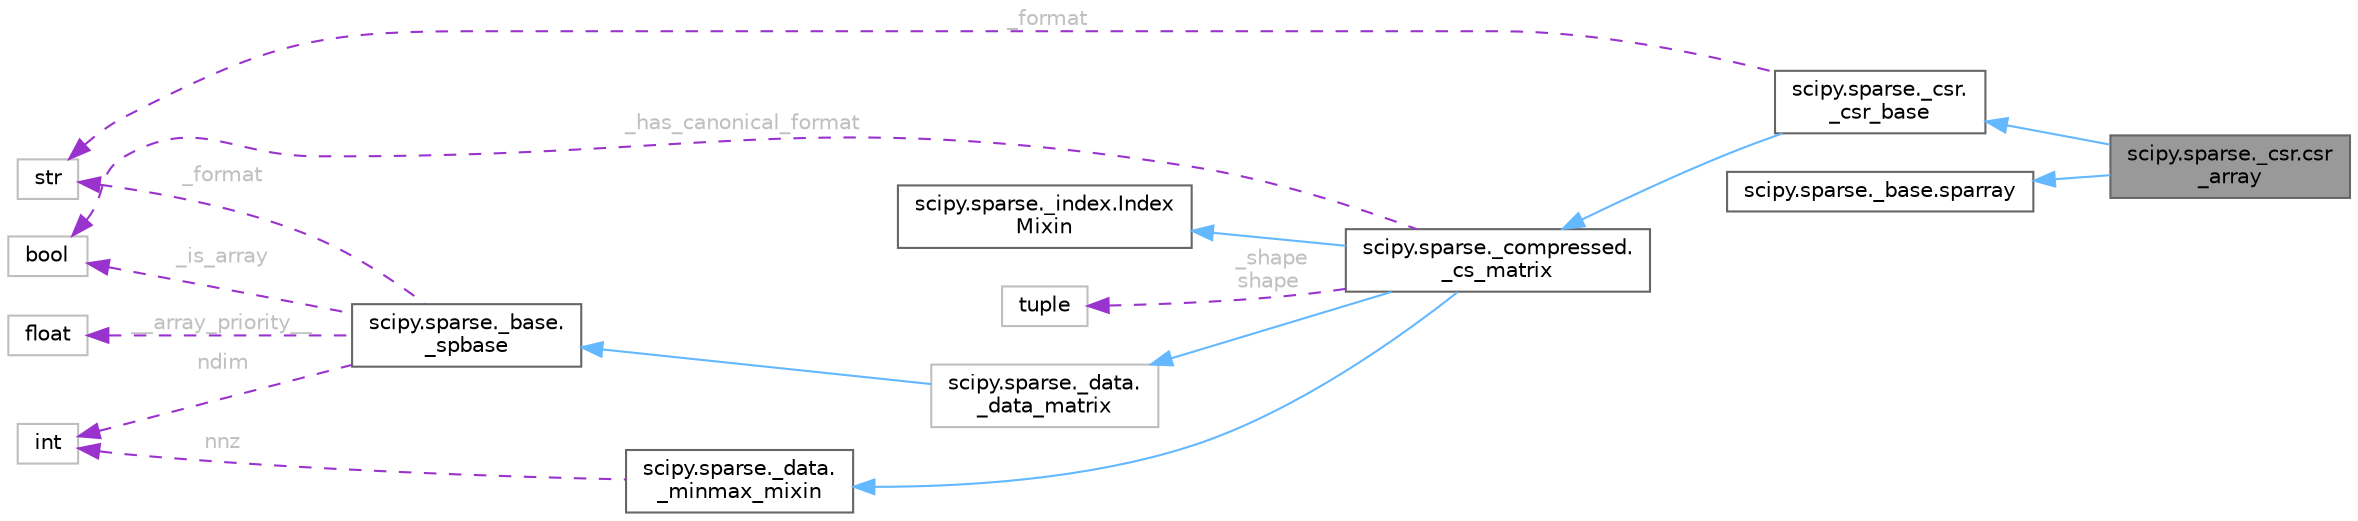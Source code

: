 digraph "scipy.sparse._csr.csr_array"
{
 // LATEX_PDF_SIZE
  bgcolor="transparent";
  edge [fontname=Helvetica,fontsize=10,labelfontname=Helvetica,labelfontsize=10];
  node [fontname=Helvetica,fontsize=10,shape=box,height=0.2,width=0.4];
  rankdir="LR";
  Node1 [id="Node000001",label="scipy.sparse._csr.csr\l_array",height=0.2,width=0.4,color="gray40", fillcolor="grey60", style="filled", fontcolor="black",tooltip=" "];
  Node2 -> Node1 [id="edge16_Node000001_Node000002",dir="back",color="steelblue1",style="solid",tooltip=" "];
  Node2 [id="Node000002",label="scipy.sparse._csr.\l_csr_base",height=0.2,width=0.4,color="gray40", fillcolor="white", style="filled",URL="$d9/d30/classscipy_1_1sparse_1_1__csr_1_1__csr__base.html",tooltip=" "];
  Node3 -> Node2 [id="edge17_Node000002_Node000003",dir="back",color="steelblue1",style="solid",tooltip=" "];
  Node3 [id="Node000003",label="scipy.sparse._compressed.\l_cs_matrix",height=0.2,width=0.4,color="gray40", fillcolor="white", style="filled",URL="$dd/dd4/classscipy_1_1sparse_1_1__compressed_1_1__cs__matrix.html",tooltip=" "];
  Node4 -> Node3 [id="edge18_Node000003_Node000004",dir="back",color="steelblue1",style="solid",tooltip=" "];
  Node4 [id="Node000004",label="scipy.sparse._data.\l_data_matrix",height=0.2,width=0.4,color="grey75", fillcolor="white", style="filled",URL="$d4/da4/classscipy_1_1sparse_1_1__data_1_1__data__matrix.html",tooltip=" "];
  Node5 -> Node4 [id="edge19_Node000004_Node000005",dir="back",color="steelblue1",style="solid",tooltip=" "];
  Node5 [id="Node000005",label="scipy.sparse._base.\l_spbase",height=0.2,width=0.4,color="gray40", fillcolor="white", style="filled",URL="$d7/daf/classscipy_1_1sparse_1_1__base_1_1__spbase.html",tooltip=" "];
  Node6 -> Node5 [id="edge20_Node000005_Node000006",dir="back",color="darkorchid3",style="dashed",tooltip=" ",label=" __array_priority__",fontcolor="grey" ];
  Node6 [id="Node000006",label="float",height=0.2,width=0.4,color="grey75", fillcolor="white", style="filled",tooltip=" "];
  Node7 -> Node5 [id="edge21_Node000005_Node000007",dir="back",color="darkorchid3",style="dashed",tooltip=" ",label=" _format",fontcolor="grey" ];
  Node7 [id="Node000007",label="str",height=0.2,width=0.4,color="grey75", fillcolor="white", style="filled",tooltip=" "];
  Node8 -> Node5 [id="edge22_Node000005_Node000008",dir="back",color="darkorchid3",style="dashed",tooltip=" ",label=" ndim",fontcolor="grey" ];
  Node8 [id="Node000008",label="int",height=0.2,width=0.4,color="grey75", fillcolor="white", style="filled",tooltip=" "];
  Node9 -> Node5 [id="edge23_Node000005_Node000009",dir="back",color="darkorchid3",style="dashed",tooltip=" ",label=" _is_array",fontcolor="grey" ];
  Node9 [id="Node000009",label="bool",height=0.2,width=0.4,color="grey75", fillcolor="white", style="filled",tooltip=" "];
  Node10 -> Node3 [id="edge24_Node000003_Node000010",dir="back",color="steelblue1",style="solid",tooltip=" "];
  Node10 [id="Node000010",label="scipy.sparse._data.\l_minmax_mixin",height=0.2,width=0.4,color="gray40", fillcolor="white", style="filled",URL="$d5/d0a/classscipy_1_1sparse_1_1__data_1_1__minmax__mixin.html",tooltip=" "];
  Node8 -> Node10 [id="edge25_Node000010_Node000008",dir="back",color="darkorchid3",style="dashed",tooltip=" ",label=" nnz",fontcolor="grey" ];
  Node11 -> Node3 [id="edge26_Node000003_Node000011",dir="back",color="steelblue1",style="solid",tooltip=" "];
  Node11 [id="Node000011",label="scipy.sparse._index.Index\lMixin",height=0.2,width=0.4,color="gray40", fillcolor="white", style="filled",URL="$d2/da5/classscipy_1_1sparse_1_1__index_1_1IndexMixin.html",tooltip=" "];
  Node12 -> Node3 [id="edge27_Node000003_Node000012",dir="back",color="darkorchid3",style="dashed",tooltip=" ",label=" _shape\nshape",fontcolor="grey" ];
  Node12 [id="Node000012",label="tuple",height=0.2,width=0.4,color="grey75", fillcolor="white", style="filled",tooltip=" "];
  Node9 -> Node3 [id="edge28_Node000003_Node000009",dir="back",color="darkorchid3",style="dashed",tooltip=" ",label=" _has_canonical_format",fontcolor="grey" ];
  Node7 -> Node2 [id="edge29_Node000002_Node000007",dir="back",color="darkorchid3",style="dashed",tooltip=" ",label=" _format",fontcolor="grey" ];
  Node13 -> Node1 [id="edge30_Node000001_Node000013",dir="back",color="steelblue1",style="solid",tooltip=" "];
  Node13 [id="Node000013",label="scipy.sparse._base.sparray",height=0.2,width=0.4,color="gray40", fillcolor="white", style="filled",URL="$db/d7f/classscipy_1_1sparse_1_1__base_1_1sparray.html",tooltip=" "];
}
